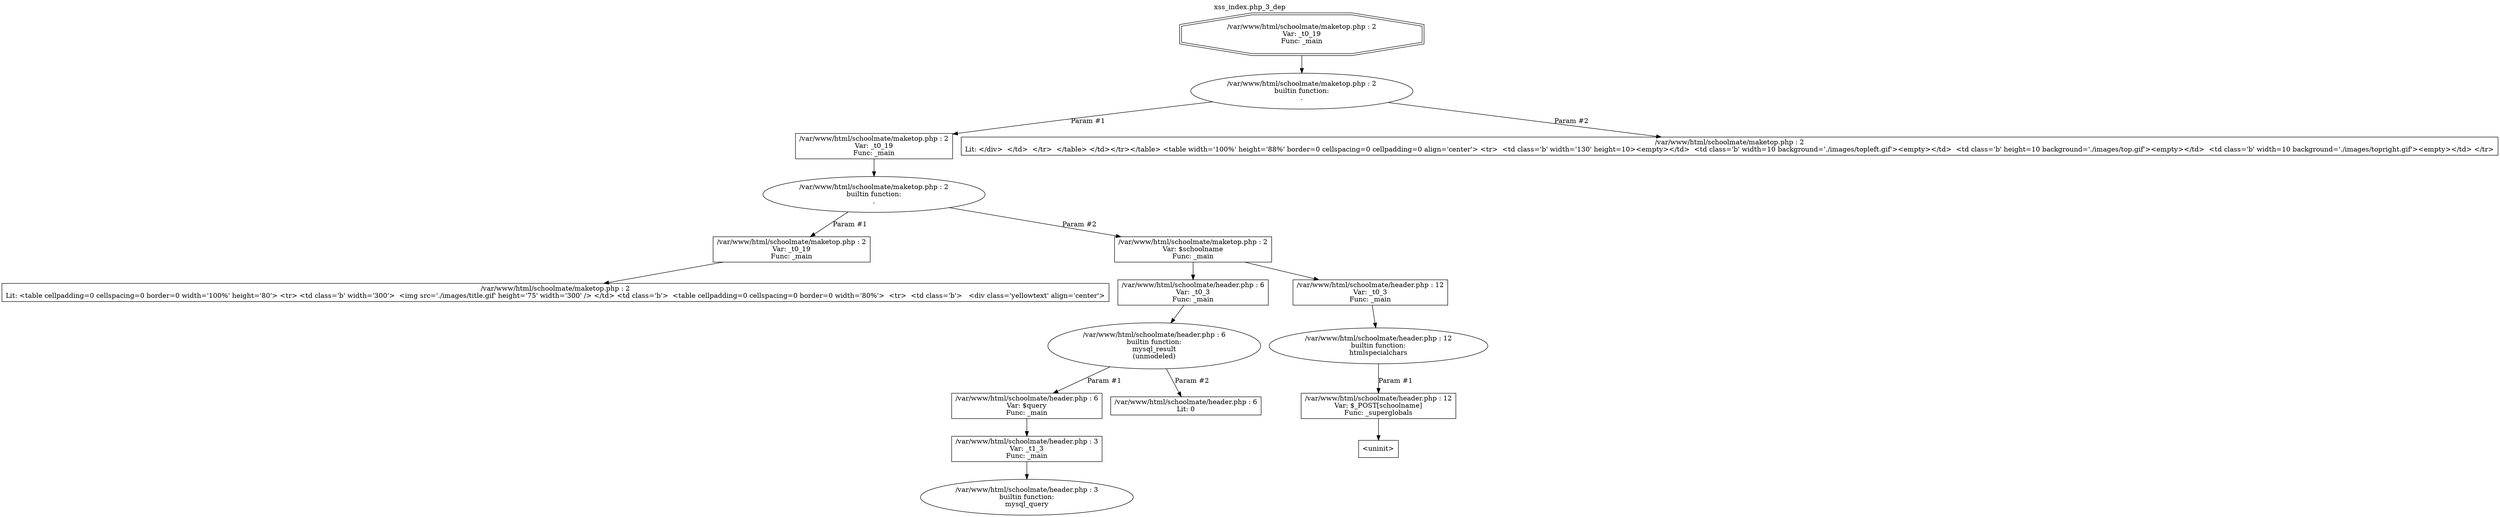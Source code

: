 digraph cfg {
  label="xss_index.php_3_dep";
  labelloc=t;
  n1 [shape=doubleoctagon, label="/var/www/html/schoolmate/maketop.php : 2\nVar: _t0_19\nFunc: _main\n"];
  n2 [shape=ellipse, label="/var/www/html/schoolmate/maketop.php : 2\nbuiltin function:\n.\n"];
  n3 [shape=box, label="/var/www/html/schoolmate/maketop.php : 2\nVar: _t0_19\nFunc: _main\n"];
  n4 [shape=ellipse, label="/var/www/html/schoolmate/maketop.php : 2\nbuiltin function:\n.\n"];
  n5 [shape=box, label="/var/www/html/schoolmate/maketop.php : 2\nVar: _t0_19\nFunc: _main\n"];
  n6 [shape=box, label="/var/www/html/schoolmate/maketop.php : 2\nLit: <table cellpadding=0 cellspacing=0 border=0 width='100%' height='80'> <tr> <td class='b' width='300'>  <img src='./images/title.gif' height='75' width='300' /> </td> <td class='b'>  <table cellpadding=0 cellspacing=0 border=0 width='80%'>  <tr>  <td class='b'>   <div class='yellowtext' align='center'>\n"];
  n7 [shape=box, label="/var/www/html/schoolmate/maketop.php : 2\nVar: $schoolname\nFunc: _main\n"];
  n8 [shape=box, label="/var/www/html/schoolmate/header.php : 6\nVar: _t0_3\nFunc: _main\n"];
  n9 [shape=ellipse, label="/var/www/html/schoolmate/header.php : 6\nbuiltin function:\nmysql_result\n(unmodeled)\n"];
  n10 [shape=box, label="/var/www/html/schoolmate/header.php : 6\nVar: $query\nFunc: _main\n"];
  n11 [shape=box, label="/var/www/html/schoolmate/header.php : 3\nVar: _t1_3\nFunc: _main\n"];
  n12 [shape=ellipse, label="/var/www/html/schoolmate/header.php : 3\nbuiltin function:\nmysql_query\n"];
  n13 [shape=box, label="/var/www/html/schoolmate/header.php : 6\nLit: 0\n"];
  n14 [shape=box, label="/var/www/html/schoolmate/header.php : 12\nVar: _t0_3\nFunc: _main\n"];
  n15 [shape=ellipse, label="/var/www/html/schoolmate/header.php : 12\nbuiltin function:\nhtmlspecialchars\n"];
  n16 [shape=box, label="/var/www/html/schoolmate/header.php : 12\nVar: $_POST[schoolname]\nFunc: _superglobals\n"];
  n17 [shape=box, label="<uninit>"];
  n18 [shape=box, label="/var/www/html/schoolmate/maketop.php : 2\nLit: </div>  </td>  </tr>  </table> </td></tr></table> <table width='100%' height='88%' border=0 cellspacing=0 cellpadding=0 align='center'> <tr>  <td class='b' width='130' height=10><empty></td>  <td class='b' width=10 background='./images/topleft.gif'><empty></td>  <td class='b' height=10 background='./images/top.gif'><empty></td>  <td class='b' width=10 background='./images/topright.gif'><empty></td> </tr>\n"];
  n1 -> n2;
  n3 -> n4;
  n5 -> n6;
  n4 -> n5[label="Param #1"];
  n4 -> n7[label="Param #2"];
  n8 -> n9;
  n11 -> n12;
  n10 -> n11;
  n9 -> n10[label="Param #1"];
  n9 -> n13[label="Param #2"];
  n7 -> n8;
  n7 -> n14;
  n14 -> n15;
  n16 -> n17;
  n15 -> n16[label="Param #1"];
  n2 -> n3[label="Param #1"];
  n2 -> n18[label="Param #2"];
}
